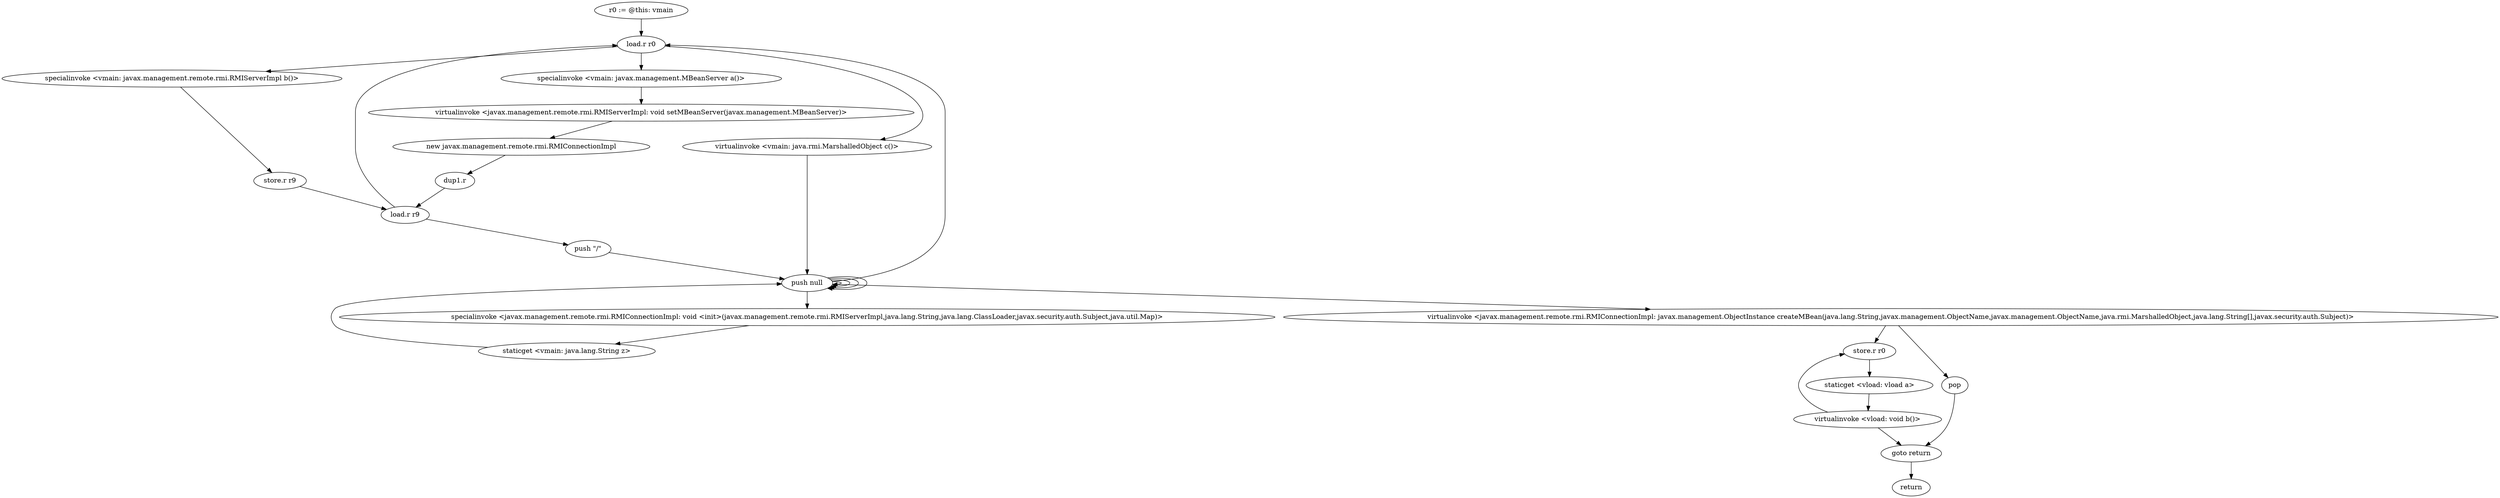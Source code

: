 digraph "" {
    "r0 := @this: vmain"
    "load.r r0"
    "r0 := @this: vmain"->"load.r r0";
    "specialinvoke <vmain: javax.management.remote.rmi.RMIServerImpl b()>"
    "load.r r0"->"specialinvoke <vmain: javax.management.remote.rmi.RMIServerImpl b()>";
    "store.r r9"
    "specialinvoke <vmain: javax.management.remote.rmi.RMIServerImpl b()>"->"store.r r9";
    "load.r r9"
    "store.r r9"->"load.r r9";
    "load.r r9"->"load.r r0";
    "specialinvoke <vmain: javax.management.MBeanServer a()>"
    "load.r r0"->"specialinvoke <vmain: javax.management.MBeanServer a()>";
    "virtualinvoke <javax.management.remote.rmi.RMIServerImpl: void setMBeanServer(javax.management.MBeanServer)>"
    "specialinvoke <vmain: javax.management.MBeanServer a()>"->"virtualinvoke <javax.management.remote.rmi.RMIServerImpl: void setMBeanServer(javax.management.MBeanServer)>";
    "new javax.management.remote.rmi.RMIConnectionImpl"
    "virtualinvoke <javax.management.remote.rmi.RMIServerImpl: void setMBeanServer(javax.management.MBeanServer)>"->"new javax.management.remote.rmi.RMIConnectionImpl";
    "dup1.r"
    "new javax.management.remote.rmi.RMIConnectionImpl"->"dup1.r";
    "dup1.r"->"load.r r9";
    "push \"/\""
    "load.r r9"->"push \"/\"";
    "push null"
    "push \"/\""->"push null";
    "push null"->"push null";
    "push null"->"push null";
    "specialinvoke <javax.management.remote.rmi.RMIConnectionImpl: void <init>(javax.management.remote.rmi.RMIServerImpl,java.lang.String,java.lang.ClassLoader,javax.security.auth.Subject,java.util.Map)>"
    "push null"->"specialinvoke <javax.management.remote.rmi.RMIConnectionImpl: void <init>(javax.management.remote.rmi.RMIServerImpl,java.lang.String,java.lang.ClassLoader,javax.security.auth.Subject,java.util.Map)>";
    "staticget <vmain: java.lang.String z>"
    "specialinvoke <javax.management.remote.rmi.RMIConnectionImpl: void <init>(javax.management.remote.rmi.RMIServerImpl,java.lang.String,java.lang.ClassLoader,javax.security.auth.Subject,java.util.Map)>"->"staticget <vmain: java.lang.String z>";
    "staticget <vmain: java.lang.String z>"->"push null";
    "push null"->"push null";
    "push null"->"load.r r0";
    "virtualinvoke <vmain: java.rmi.MarshalledObject c()>"
    "load.r r0"->"virtualinvoke <vmain: java.rmi.MarshalledObject c()>";
    "virtualinvoke <vmain: java.rmi.MarshalledObject c()>"->"push null";
    "push null"->"push null";
    "virtualinvoke <javax.management.remote.rmi.RMIConnectionImpl: javax.management.ObjectInstance createMBean(java.lang.String,javax.management.ObjectName,javax.management.ObjectName,java.rmi.MarshalledObject,java.lang.String[],javax.security.auth.Subject)>"
    "push null"->"virtualinvoke <javax.management.remote.rmi.RMIConnectionImpl: javax.management.ObjectInstance createMBean(java.lang.String,javax.management.ObjectName,javax.management.ObjectName,java.rmi.MarshalledObject,java.lang.String[],javax.security.auth.Subject)>";
    "pop"
    "virtualinvoke <javax.management.remote.rmi.RMIConnectionImpl: javax.management.ObjectInstance createMBean(java.lang.String,javax.management.ObjectName,javax.management.ObjectName,java.rmi.MarshalledObject,java.lang.String[],javax.security.auth.Subject)>"->"pop";
    "goto return"
    "pop"->"goto return";
    "return"
    "goto return"->"return";
    "store.r r0"
    "virtualinvoke <javax.management.remote.rmi.RMIConnectionImpl: javax.management.ObjectInstance createMBean(java.lang.String,javax.management.ObjectName,javax.management.ObjectName,java.rmi.MarshalledObject,java.lang.String[],javax.security.auth.Subject)>"->"store.r r0";
    "staticget <vload: vload a>"
    "store.r r0"->"staticget <vload: vload a>";
    "virtualinvoke <vload: void b()>"
    "staticget <vload: vload a>"->"virtualinvoke <vload: void b()>";
    "virtualinvoke <vload: void b()>"->"goto return";
    "virtualinvoke <vload: void b()>"->"store.r r0";
}
